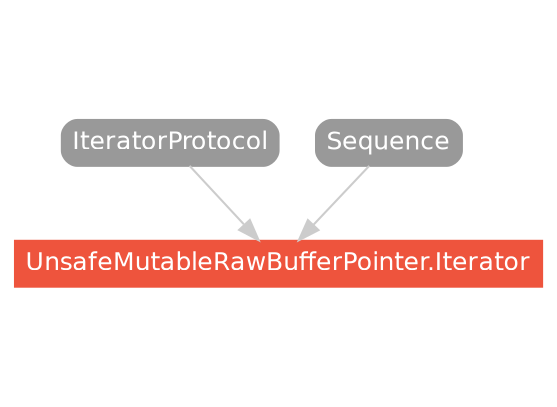 strict digraph "UnsafeMutableRawBufferPointer.Iterator - Type Hierarchy - SwiftDoc.org" {
    pad="0.1,0.8"
    node [shape=box, style="filled,rounded", color="#999999", fillcolor="#999999", fontcolor=white, fontname=Helvetica, fontnames="Helvetica,sansserif", fontsize=12, margin="0.07,0.05", height="0.3"]
    edge [color="#cccccc"]
    "IteratorProtocol" [URL="/protocol/IteratorProtocol/hierarchy/"]
    "Sequence" [URL="/protocol/Sequence/hierarchy/"]
    "UnsafeMutableRawBufferPointer.Iterator" [URL="/type/UnsafeMutableRawBufferPointer.Iterator/", style="filled", fillcolor="#ee543d", color="#ee543d"]    "IteratorProtocol" -> "UnsafeMutableRawBufferPointer.Iterator"
    "Sequence" -> "UnsafeMutableRawBufferPointer.Iterator"
    subgraph Types {
        rank = max; "UnsafeMutableRawBufferPointer.Iterator";
    }
}